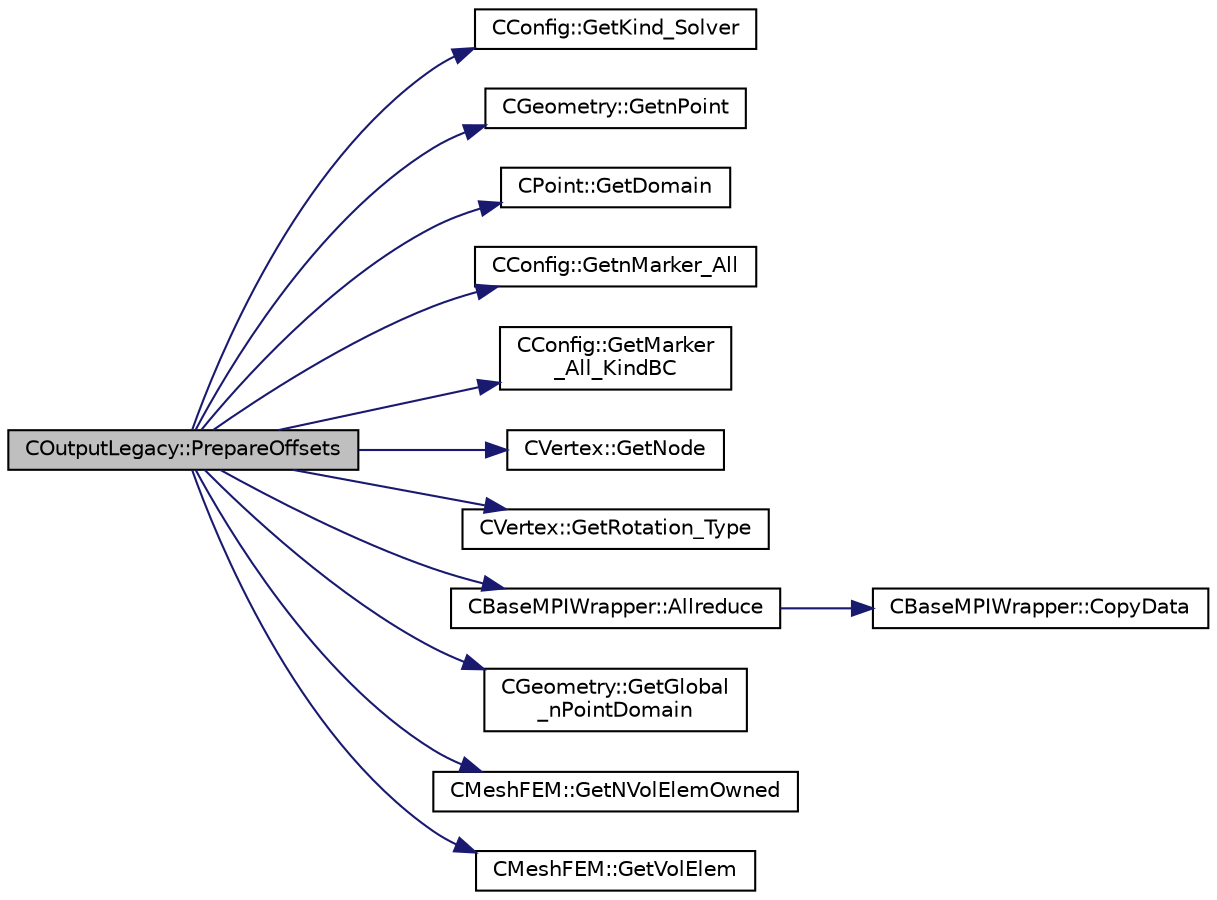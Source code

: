 digraph "COutputLegacy::PrepareOffsets"
{
  edge [fontname="Helvetica",fontsize="10",labelfontname="Helvetica",labelfontsize="10"];
  node [fontname="Helvetica",fontsize="10",shape=record];
  rankdir="LR";
  Node673 [label="COutputLegacy::PrepareOffsets",height=0.2,width=0.4,color="black", fillcolor="grey75", style="filled", fontcolor="black"];
  Node673 -> Node674 [color="midnightblue",fontsize="10",style="solid",fontname="Helvetica"];
  Node674 [label="CConfig::GetKind_Solver",height=0.2,width=0.4,color="black", fillcolor="white", style="filled",URL="$class_c_config.html#a0e2628fc803f14ec6179427ee02e8655",tooltip="Governing equations of the flow (it can be different from the run time equation). ..."];
  Node673 -> Node675 [color="midnightblue",fontsize="10",style="solid",fontname="Helvetica"];
  Node675 [label="CGeometry::GetnPoint",height=0.2,width=0.4,color="black", fillcolor="white", style="filled",URL="$class_c_geometry.html#aa68b666b38f4d2c7021736ae86940f44",tooltip="Get number of points. "];
  Node673 -> Node676 [color="midnightblue",fontsize="10",style="solid",fontname="Helvetica"];
  Node676 [label="CPoint::GetDomain",height=0.2,width=0.4,color="black", fillcolor="white", style="filled",URL="$class_c_point.html#a1d7e22a60d4cfef356af1cba2bab3e55",tooltip="For parallel computation, its indicates if a point must be computed or not. "];
  Node673 -> Node677 [color="midnightblue",fontsize="10",style="solid",fontname="Helvetica"];
  Node677 [label="CConfig::GetnMarker_All",height=0.2,width=0.4,color="black", fillcolor="white", style="filled",URL="$class_c_config.html#a300c4884edfc0c2acf395036439004f4",tooltip="Get the total number of boundary markers including send/receive domains. "];
  Node673 -> Node678 [color="midnightblue",fontsize="10",style="solid",fontname="Helvetica"];
  Node678 [label="CConfig::GetMarker\l_All_KindBC",height=0.2,width=0.4,color="black", fillcolor="white", style="filled",URL="$class_c_config.html#a57d43acc1457d2d27095ce006218862e",tooltip="Get the kind of boundary for each marker. "];
  Node673 -> Node679 [color="midnightblue",fontsize="10",style="solid",fontname="Helvetica"];
  Node679 [label="CVertex::GetNode",height=0.2,width=0.4,color="black", fillcolor="white", style="filled",URL="$class_c_vertex.html#a95c513bf927464157ed96b6c79779a1f",tooltip="Get the node of the vertex. "];
  Node673 -> Node680 [color="midnightblue",fontsize="10",style="solid",fontname="Helvetica"];
  Node680 [label="CVertex::GetRotation_Type",height=0.2,width=0.4,color="black", fillcolor="white", style="filled",URL="$class_c_vertex.html#a4f79701d89ed5eaaf6c4c41566a319d7",tooltip="Get the type of rotation associated to the vertex. "];
  Node673 -> Node681 [color="midnightblue",fontsize="10",style="solid",fontname="Helvetica"];
  Node681 [label="CBaseMPIWrapper::Allreduce",height=0.2,width=0.4,color="black", fillcolor="white", style="filled",URL="$class_c_base_m_p_i_wrapper.html#a637b6fd917a8ca91ce748ba88e0d66b6"];
  Node681 -> Node682 [color="midnightblue",fontsize="10",style="solid",fontname="Helvetica"];
  Node682 [label="CBaseMPIWrapper::CopyData",height=0.2,width=0.4,color="black", fillcolor="white", style="filled",URL="$class_c_base_m_p_i_wrapper.html#a4725cc1dd65b161b483e812a538a5e36"];
  Node673 -> Node683 [color="midnightblue",fontsize="10",style="solid",fontname="Helvetica"];
  Node683 [label="CGeometry::GetGlobal\l_nPointDomain",height=0.2,width=0.4,color="black", fillcolor="white", style="filled",URL="$class_c_geometry.html#a22f1fbc70d2133f1d1924cc7b56caee9",tooltip="A virtual member. "];
  Node673 -> Node684 [color="midnightblue",fontsize="10",style="solid",fontname="Helvetica"];
  Node684 [label="CMeshFEM::GetNVolElemOwned",height=0.2,width=0.4,color="black", fillcolor="white", style="filled",URL="$class_c_mesh_f_e_m.html#a665c7319b3d55a66ba83cd074b35f9a5",tooltip="Function, which makes available the number of owned volume elements in the local FEM mesh..."];
  Node673 -> Node685 [color="midnightblue",fontsize="10",style="solid",fontname="Helvetica"];
  Node685 [label="CMeshFEM::GetVolElem",height=0.2,width=0.4,color="black", fillcolor="white", style="filled",URL="$class_c_mesh_f_e_m.html#a838a7b4f4ad6edcf019a90113a09b290",tooltip="Function, which makes available the volume elements in the local FEM mesh. "];
}
